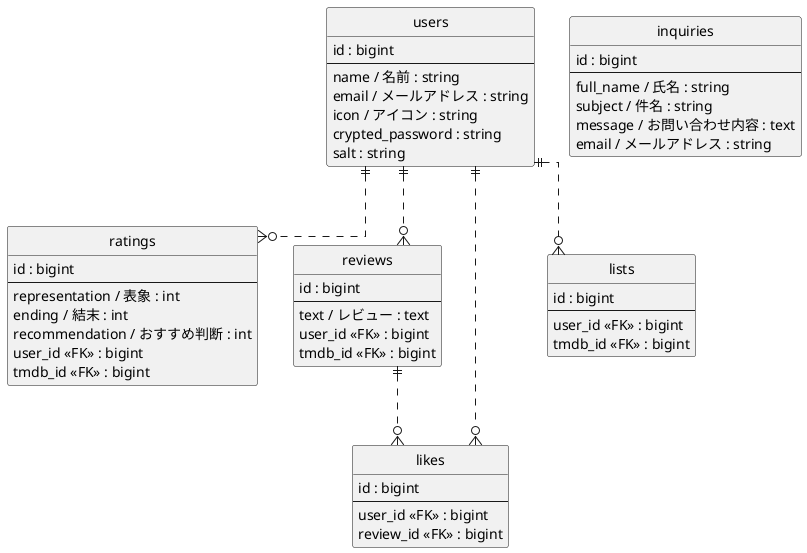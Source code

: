 @startuml

' hide the spot
hide circle

' avoid problems with angled crows feet
skinparam linetype ortho

entity "users" as users {
  id : bigint
  --
  name / 名前 : string
  email / メールアドレス : string
  icon / アイコン : string
  crypted_password : string
  salt : string
}

entity "ratings" as ratings {
  id : bigint
  --
  representation / 表象 : int
  ending / 結末 : int
  recommendation / おすすめ判断 : int
  user_id <<FK>> : bigint
  tmdb_id <<FK>> : bigint
}

entity "reviews" as reviews {
  id : bigint
  --
  text / レビュー : text
  user_id <<FK>> : bigint
  tmdb_id <<FK>> : bigint
}

entity "likes" as likes {
  id : bigint
  --
  user_id <<FK>> : bigint
  review_id <<FK>> : bigint
}

entity "lists" as lists {
  id : bigint
  --
  user_id <<FK>> : bigint
  tmdb_id <<FK>> : bigint
}

entity "inquiries" as inquiries {
  id : bigint
  --
  full_name / 氏名 : string
  subject / 件名 : string
  message / お問い合わせ内容 : text
  email / メールアドレス : string
}

users ||..o{ ratings
users ||..o{ reviews
users ||..o{ likes
users ||..o{ lists
reviews ||..o{ likes

@enduml